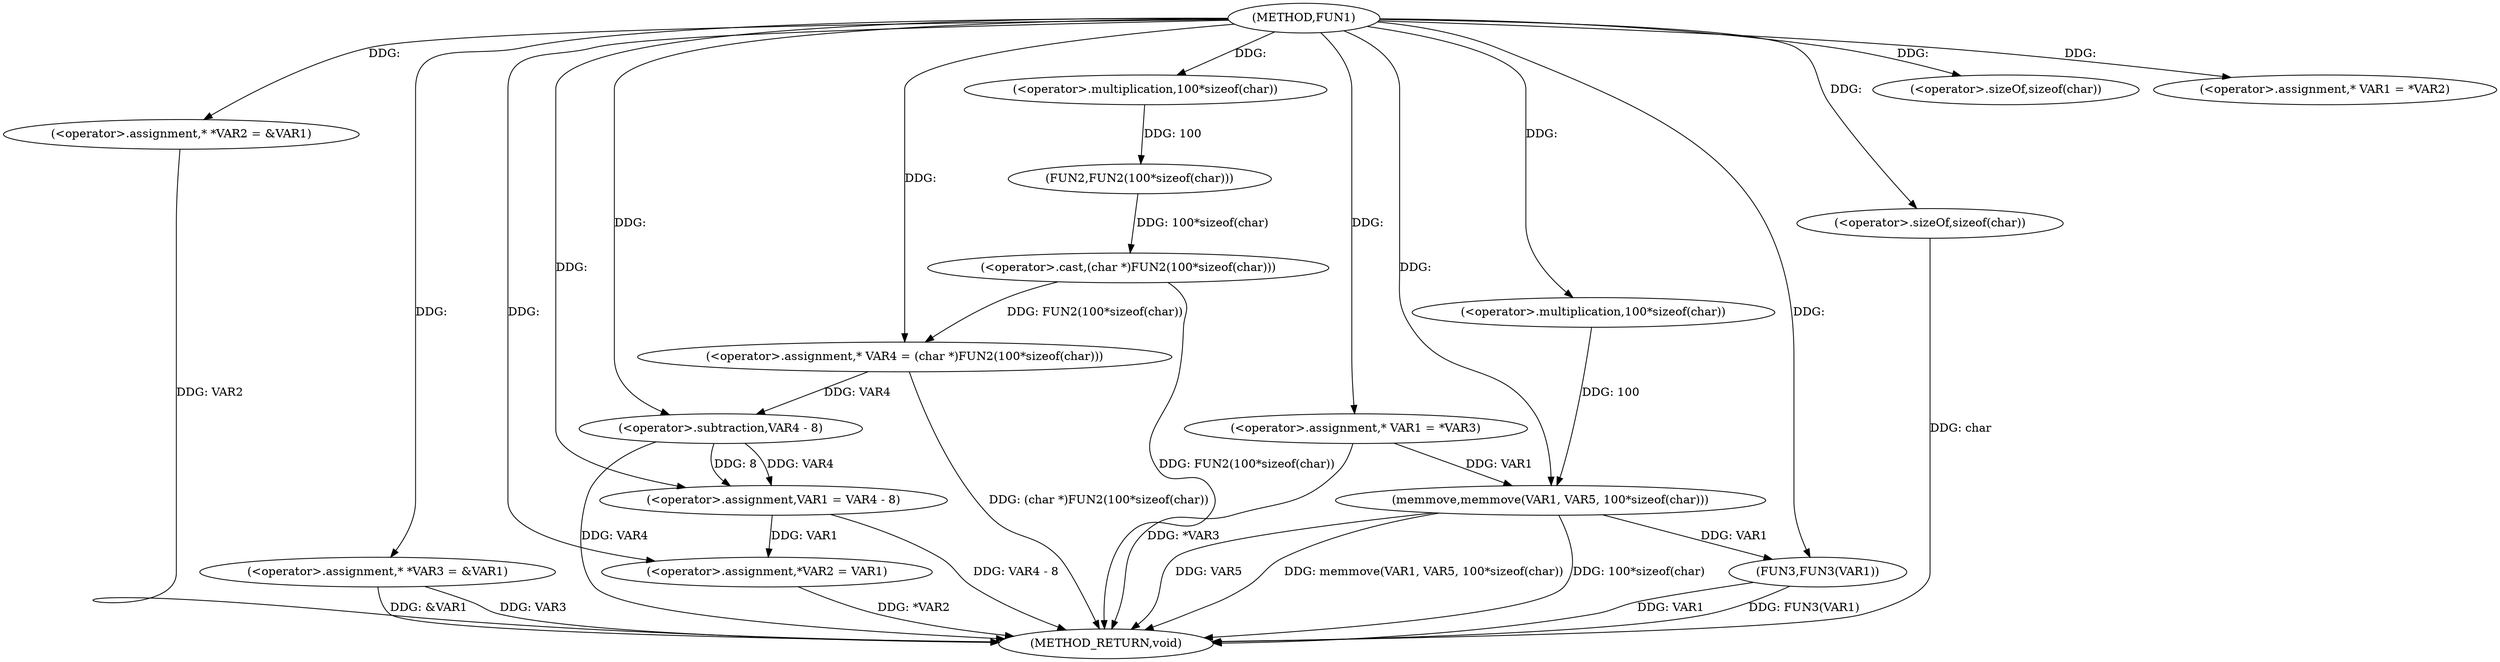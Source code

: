 digraph FUN1 {  
"1000100" [label = "(METHOD,FUN1)" ]
"1000155" [label = "(METHOD_RETURN,void)" ]
"1000104" [label = "(<operator>.assignment,* *VAR2 = &VAR1)" ]
"1000109" [label = "(<operator>.assignment,* *VAR3 = &VAR1)" ]
"1000114" [label = "(<operator>.assignment,* VAR4 = (char *)FUN2(100*sizeof(char)))" ]
"1000116" [label = "(<operator>.cast,(char *)FUN2(100*sizeof(char)))" ]
"1000118" [label = "(FUN2,FUN2(100*sizeof(char)))" ]
"1000119" [label = "(<operator>.multiplication,100*sizeof(char))" ]
"1000121" [label = "(<operator>.sizeOf,sizeof(char))" ]
"1000125" [label = "(<operator>.assignment,* VAR1 = *VAR2)" ]
"1000129" [label = "(<operator>.assignment,VAR1 = VAR4 - 8)" ]
"1000131" [label = "(<operator>.subtraction,VAR4 - 8)" ]
"1000134" [label = "(<operator>.assignment,*VAR2 = VAR1)" ]
"1000140" [label = "(<operator>.assignment,* VAR1 = *VAR3)" ]
"1000146" [label = "(memmove,memmove(VAR1, VAR5, 100*sizeof(char)))" ]
"1000149" [label = "(<operator>.multiplication,100*sizeof(char))" ]
"1000151" [label = "(<operator>.sizeOf,sizeof(char))" ]
"1000153" [label = "(FUN3,FUN3(VAR1))" ]
  "1000140" -> "1000155"  [ label = "DDG: *VAR3"] 
  "1000104" -> "1000155"  [ label = "DDG: VAR2"] 
  "1000131" -> "1000155"  [ label = "DDG: VAR4"] 
  "1000153" -> "1000155"  [ label = "DDG: FUN3(VAR1)"] 
  "1000116" -> "1000155"  [ label = "DDG: FUN2(100*sizeof(char))"] 
  "1000153" -> "1000155"  [ label = "DDG: VAR1"] 
  "1000146" -> "1000155"  [ label = "DDG: memmove(VAR1, VAR5, 100*sizeof(char))"] 
  "1000129" -> "1000155"  [ label = "DDG: VAR4 - 8"] 
  "1000151" -> "1000155"  [ label = "DDG: char"] 
  "1000146" -> "1000155"  [ label = "DDG: 100*sizeof(char)"] 
  "1000146" -> "1000155"  [ label = "DDG: VAR5"] 
  "1000134" -> "1000155"  [ label = "DDG: *VAR2"] 
  "1000109" -> "1000155"  [ label = "DDG: VAR3"] 
  "1000109" -> "1000155"  [ label = "DDG: &VAR1"] 
  "1000114" -> "1000155"  [ label = "DDG: (char *)FUN2(100*sizeof(char))"] 
  "1000100" -> "1000104"  [ label = "DDG: "] 
  "1000100" -> "1000109"  [ label = "DDG: "] 
  "1000116" -> "1000114"  [ label = "DDG: FUN2(100*sizeof(char))"] 
  "1000100" -> "1000114"  [ label = "DDG: "] 
  "1000118" -> "1000116"  [ label = "DDG: 100*sizeof(char)"] 
  "1000119" -> "1000118"  [ label = "DDG: 100"] 
  "1000100" -> "1000119"  [ label = "DDG: "] 
  "1000100" -> "1000121"  [ label = "DDG: "] 
  "1000100" -> "1000125"  [ label = "DDG: "] 
  "1000131" -> "1000129"  [ label = "DDG: VAR4"] 
  "1000131" -> "1000129"  [ label = "DDG: 8"] 
  "1000100" -> "1000129"  [ label = "DDG: "] 
  "1000114" -> "1000131"  [ label = "DDG: VAR4"] 
  "1000100" -> "1000131"  [ label = "DDG: "] 
  "1000129" -> "1000134"  [ label = "DDG: VAR1"] 
  "1000100" -> "1000134"  [ label = "DDG: "] 
  "1000100" -> "1000140"  [ label = "DDG: "] 
  "1000140" -> "1000146"  [ label = "DDG: VAR1"] 
  "1000100" -> "1000146"  [ label = "DDG: "] 
  "1000149" -> "1000146"  [ label = "DDG: 100"] 
  "1000100" -> "1000149"  [ label = "DDG: "] 
  "1000100" -> "1000151"  [ label = "DDG: "] 
  "1000146" -> "1000153"  [ label = "DDG: VAR1"] 
  "1000100" -> "1000153"  [ label = "DDG: "] 
}
